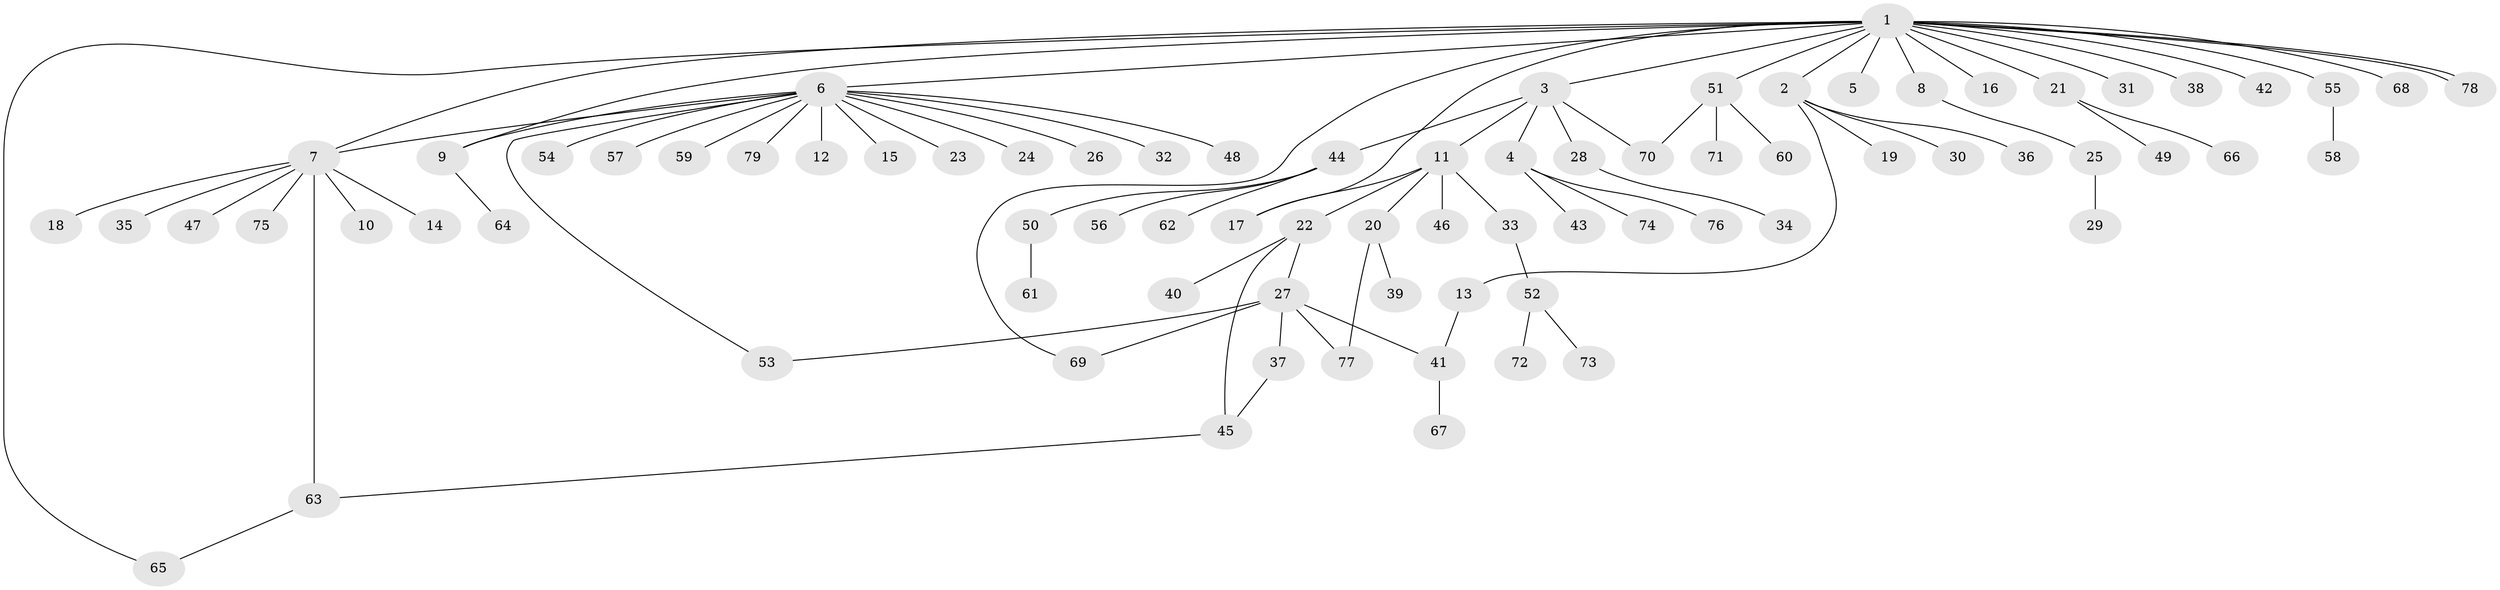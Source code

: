 // coarse degree distribution, {22: 0.016129032258064516, 4: 0.016129032258064516, 3: 0.14516129032258066, 1: 0.6451612903225806, 14: 0.016129032258064516, 8: 0.03225806451612903, 2: 0.11290322580645161, 5: 0.016129032258064516}
// Generated by graph-tools (version 1.1) at 2025/23/03/03/25 07:23:48]
// undirected, 79 vertices, 90 edges
graph export_dot {
graph [start="1"]
  node [color=gray90,style=filled];
  1;
  2;
  3;
  4;
  5;
  6;
  7;
  8;
  9;
  10;
  11;
  12;
  13;
  14;
  15;
  16;
  17;
  18;
  19;
  20;
  21;
  22;
  23;
  24;
  25;
  26;
  27;
  28;
  29;
  30;
  31;
  32;
  33;
  34;
  35;
  36;
  37;
  38;
  39;
  40;
  41;
  42;
  43;
  44;
  45;
  46;
  47;
  48;
  49;
  50;
  51;
  52;
  53;
  54;
  55;
  56;
  57;
  58;
  59;
  60;
  61;
  62;
  63;
  64;
  65;
  66;
  67;
  68;
  69;
  70;
  71;
  72;
  73;
  74;
  75;
  76;
  77;
  78;
  79;
  1 -- 2;
  1 -- 3;
  1 -- 5;
  1 -- 6;
  1 -- 7;
  1 -- 8;
  1 -- 9;
  1 -- 16;
  1 -- 17;
  1 -- 21;
  1 -- 31;
  1 -- 38;
  1 -- 42;
  1 -- 51;
  1 -- 55;
  1 -- 65;
  1 -- 68;
  1 -- 69;
  1 -- 78;
  1 -- 78;
  2 -- 13;
  2 -- 19;
  2 -- 30;
  2 -- 36;
  3 -- 4;
  3 -- 11;
  3 -- 28;
  3 -- 44;
  3 -- 70;
  4 -- 43;
  4 -- 74;
  4 -- 76;
  6 -- 7;
  6 -- 9;
  6 -- 12;
  6 -- 15;
  6 -- 23;
  6 -- 24;
  6 -- 26;
  6 -- 32;
  6 -- 48;
  6 -- 53;
  6 -- 54;
  6 -- 57;
  6 -- 59;
  6 -- 79;
  7 -- 10;
  7 -- 14;
  7 -- 18;
  7 -- 35;
  7 -- 47;
  7 -- 63;
  7 -- 75;
  8 -- 25;
  9 -- 64;
  11 -- 17;
  11 -- 20;
  11 -- 22;
  11 -- 33;
  11 -- 46;
  13 -- 41;
  20 -- 39;
  20 -- 77;
  21 -- 49;
  21 -- 66;
  22 -- 27;
  22 -- 40;
  22 -- 45;
  25 -- 29;
  27 -- 37;
  27 -- 41;
  27 -- 53;
  27 -- 69;
  27 -- 77;
  28 -- 34;
  33 -- 52;
  37 -- 45;
  41 -- 67;
  44 -- 50;
  44 -- 56;
  44 -- 62;
  45 -- 63;
  50 -- 61;
  51 -- 60;
  51 -- 70;
  51 -- 71;
  52 -- 72;
  52 -- 73;
  55 -- 58;
  63 -- 65;
}
